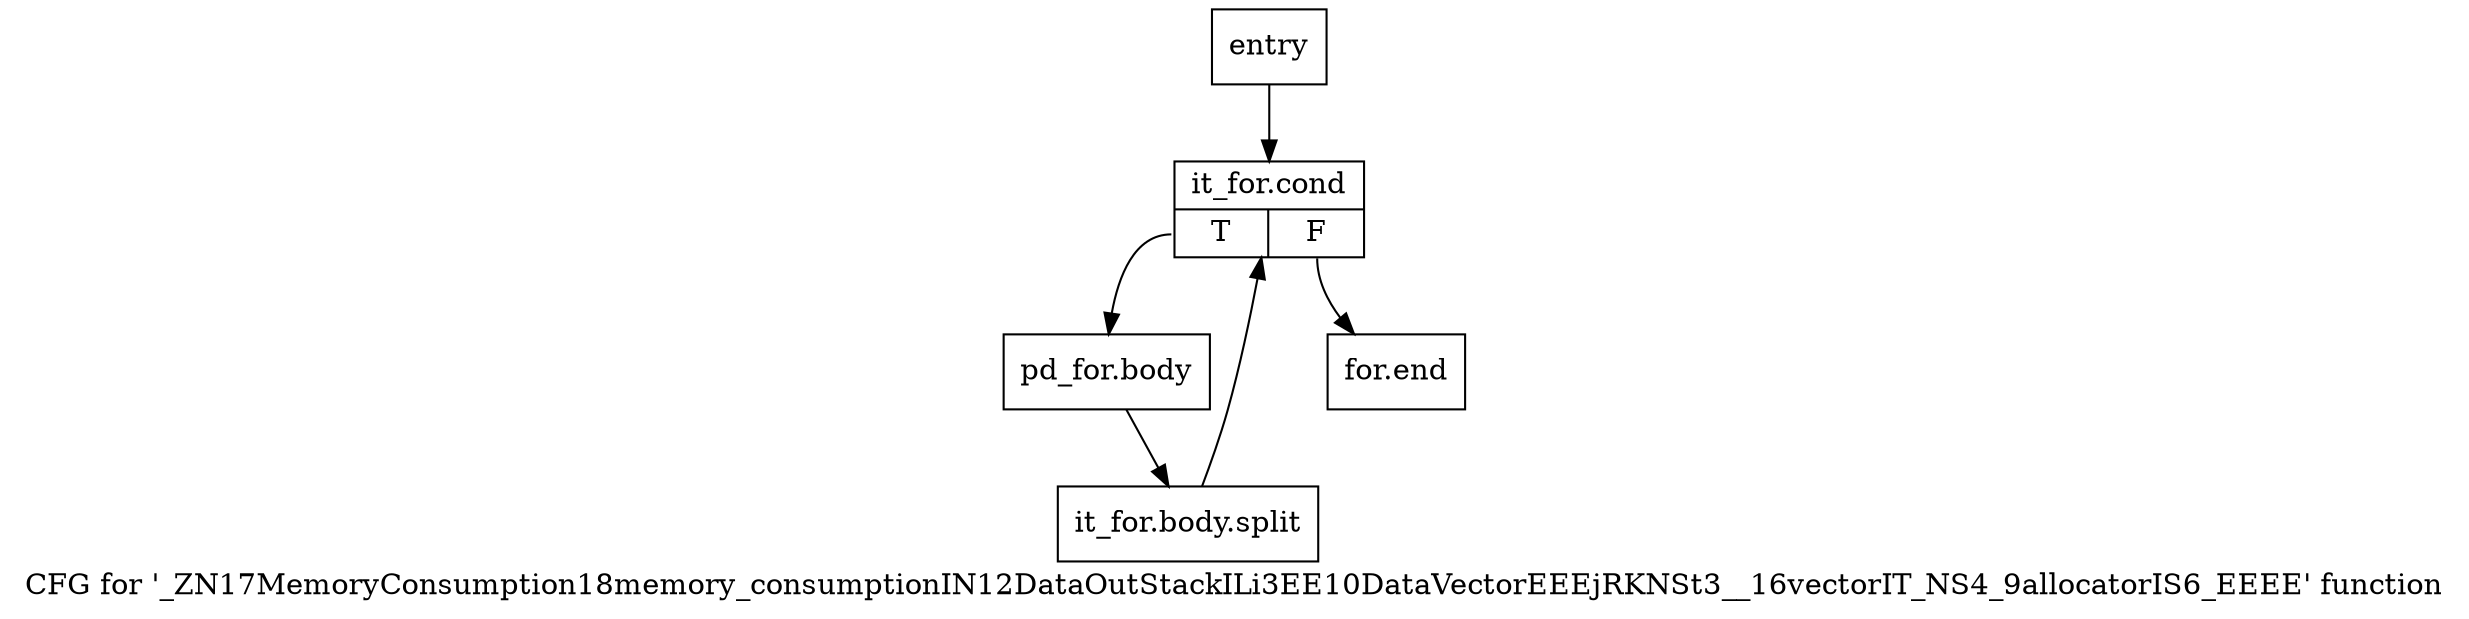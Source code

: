 digraph "CFG for '_ZN17MemoryConsumption18memory_consumptionIN12DataOutStackILi3EE10DataVectorEEEjRKNSt3__16vectorIT_NS4_9allocatorIS6_EEEE' function" {
	label="CFG for '_ZN17MemoryConsumption18memory_consumptionIN12DataOutStackILi3EE10DataVectorEEEjRKNSt3__16vectorIT_NS4_9allocatorIS6_EEEE' function";

	Node0x3cc4ea0 [shape=record,label="{entry}"];
	Node0x3cc4ea0 -> Node0x3cc4ef0;
	Node0x3cc4ef0 [shape=record,label="{it_for.cond|{<s0>T|<s1>F}}"];
	Node0x3cc4ef0:s0 -> Node0x3cc5810;
	Node0x3cc4ef0:s1 -> Node0x3cc5860;
	Node0x3cc5810 [shape=record,label="{pd_for.body}"];
	Node0x3cc5810 -> Node0x9e1cea0;
	Node0x9e1cea0 [shape=record,label="{it_for.body.split}"];
	Node0x9e1cea0 -> Node0x3cc4ef0;
	Node0x3cc5860 [shape=record,label="{for.end}"];
}
